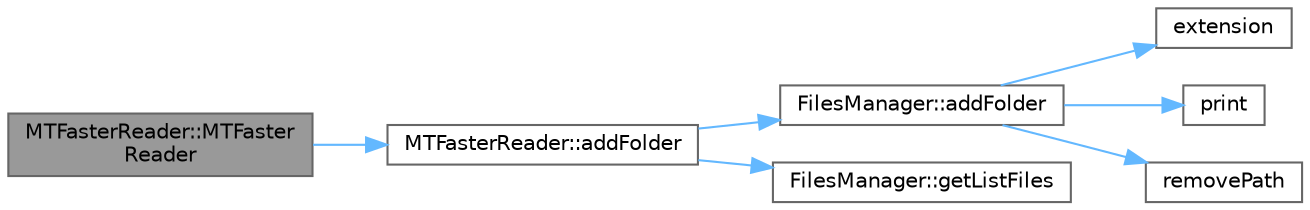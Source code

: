 digraph "MTFasterReader::MTFasterReader"
{
 // LATEX_PDF_SIZE
  bgcolor="transparent";
  edge [fontname=Helvetica,fontsize=10,labelfontname=Helvetica,labelfontsize=10];
  node [fontname=Helvetica,fontsize=10,shape=box,height=0.2,width=0.4];
  rankdir="LR";
  Node1 [id="Node000001",label="MTFasterReader::MTFaster\lReader",height=0.2,width=0.4,color="gray40", fillcolor="grey60", style="filled", fontcolor="black",tooltip="Regular constructor."];
  Node1 -> Node2 [id="edge1_Node000001_Node000002",color="steelblue1",style="solid",tooltip=" "];
  Node2 [id="Node000002",label="MTFasterReader::addFolder",height=0.2,width=0.4,color="grey40", fillcolor="white", style="filled",URL="$class_m_t_faster_reader.html#a58a2fe8f9f9ba39808d43f36f45c8288",tooltip=" "];
  Node2 -> Node3 [id="edge2_Node000002_Node000003",color="steelblue1",style="solid",tooltip=" "];
  Node3 [id="Node000003",label="FilesManager::addFolder",height=0.2,width=0.4,color="grey40", fillcolor="white", style="filled",URL="$class_files_manager.html#a1e3f340bc355752f172b1fd3d6de9171",tooltip=" "];
  Node3 -> Node4 [id="edge3_Node000003_Node000004",color="steelblue1",style="solid",tooltip=" "];
  Node4 [id="Node000004",label="extension",height=0.2,width=0.4,color="grey40", fillcolor="white", style="filled",URL="$files__functions_8hpp.html#a321abbd0681c4da012deaf49122389c5",tooltip=" "];
  Node3 -> Node5 [id="edge4_Node000003_Node000005",color="steelblue1",style="solid",tooltip=" "];
  Node5 [id="Node000005",label="print",height=0.2,width=0.4,color="grey40", fillcolor="white", style="filled",URL="$print_8hpp.html#aaa2383e8fc7f8fa546f4376e1dd4c9b7",tooltip=" "];
  Node3 -> Node6 [id="edge5_Node000003_Node000006",color="steelblue1",style="solid",tooltip=" "];
  Node6 [id="Node000006",label="removePath",height=0.2,width=0.4,color="grey40", fillcolor="white", style="filled",URL="$files__functions_8hpp.html#ad3a78346393c83676348f6bad34b8ce2",tooltip=" "];
  Node2 -> Node7 [id="edge6_Node000002_Node000007",color="steelblue1",style="solid",tooltip=" "];
  Node7 [id="Node000007",label="FilesManager::getListFiles",height=0.2,width=0.4,color="grey40", fillcolor="white", style="filled",URL="$class_files_manager.html#a090d91ef66c362442df34a72b596ac23",tooltip=" "];
}
